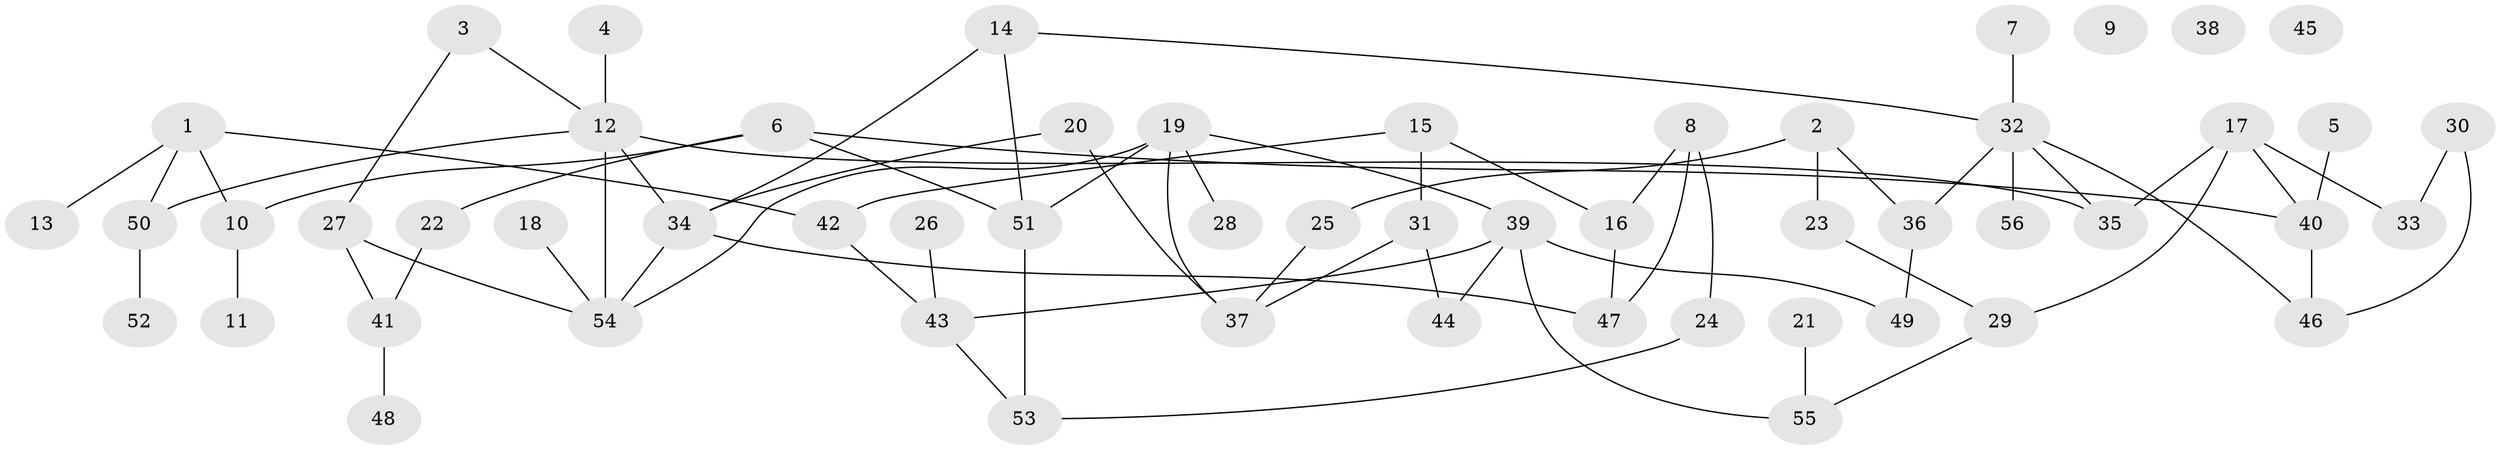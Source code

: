 // coarse degree distribution, {4: 0.10256410256410256, 3: 0.20512820512820512, 7: 0.07692307692307693, 1: 0.2564102564102564, 5: 0.07692307692307693, 2: 0.1794871794871795, 0: 0.07692307692307693, 6: 0.02564102564102564}
// Generated by graph-tools (version 1.1) at 2025/16/03/04/25 18:16:34]
// undirected, 56 vertices, 73 edges
graph export_dot {
graph [start="1"]
  node [color=gray90,style=filled];
  1;
  2;
  3;
  4;
  5;
  6;
  7;
  8;
  9;
  10;
  11;
  12;
  13;
  14;
  15;
  16;
  17;
  18;
  19;
  20;
  21;
  22;
  23;
  24;
  25;
  26;
  27;
  28;
  29;
  30;
  31;
  32;
  33;
  34;
  35;
  36;
  37;
  38;
  39;
  40;
  41;
  42;
  43;
  44;
  45;
  46;
  47;
  48;
  49;
  50;
  51;
  52;
  53;
  54;
  55;
  56;
  1 -- 10;
  1 -- 13;
  1 -- 42;
  1 -- 50;
  2 -- 23;
  2 -- 25;
  2 -- 36;
  3 -- 12;
  3 -- 27;
  4 -- 12;
  5 -- 40;
  6 -- 10;
  6 -- 22;
  6 -- 40;
  6 -- 51;
  7 -- 32;
  8 -- 16;
  8 -- 24;
  8 -- 47;
  10 -- 11;
  12 -- 34;
  12 -- 35;
  12 -- 50;
  12 -- 54;
  14 -- 32;
  14 -- 34;
  14 -- 51;
  15 -- 16;
  15 -- 31;
  15 -- 42;
  16 -- 47;
  17 -- 29;
  17 -- 33;
  17 -- 35;
  17 -- 40;
  18 -- 54;
  19 -- 28;
  19 -- 37;
  19 -- 39;
  19 -- 51;
  19 -- 54;
  20 -- 34;
  20 -- 37;
  21 -- 55;
  22 -- 41;
  23 -- 29;
  24 -- 53;
  25 -- 37;
  26 -- 43;
  27 -- 41;
  27 -- 54;
  29 -- 55;
  30 -- 33;
  30 -- 46;
  31 -- 37;
  31 -- 44;
  32 -- 35;
  32 -- 36;
  32 -- 46;
  32 -- 56;
  34 -- 47;
  34 -- 54;
  36 -- 49;
  39 -- 43;
  39 -- 44;
  39 -- 49;
  39 -- 55;
  40 -- 46;
  41 -- 48;
  42 -- 43;
  43 -- 53;
  50 -- 52;
  51 -- 53;
}
